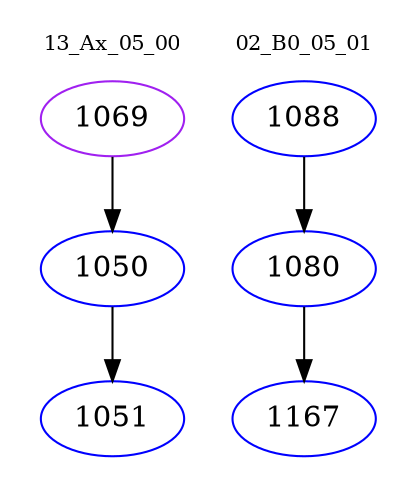 digraph{
subgraph cluster_0 {
color = white
label = "13_Ax_05_00";
fontsize=10;
T0_1069 [label="1069", color="purple"]
T0_1069 -> T0_1050 [color="black"]
T0_1050 [label="1050", color="blue"]
T0_1050 -> T0_1051 [color="black"]
T0_1051 [label="1051", color="blue"]
}
subgraph cluster_1 {
color = white
label = "02_B0_05_01";
fontsize=10;
T1_1088 [label="1088", color="blue"]
T1_1088 -> T1_1080 [color="black"]
T1_1080 [label="1080", color="blue"]
T1_1080 -> T1_1167 [color="black"]
T1_1167 [label="1167", color="blue"]
}
}
